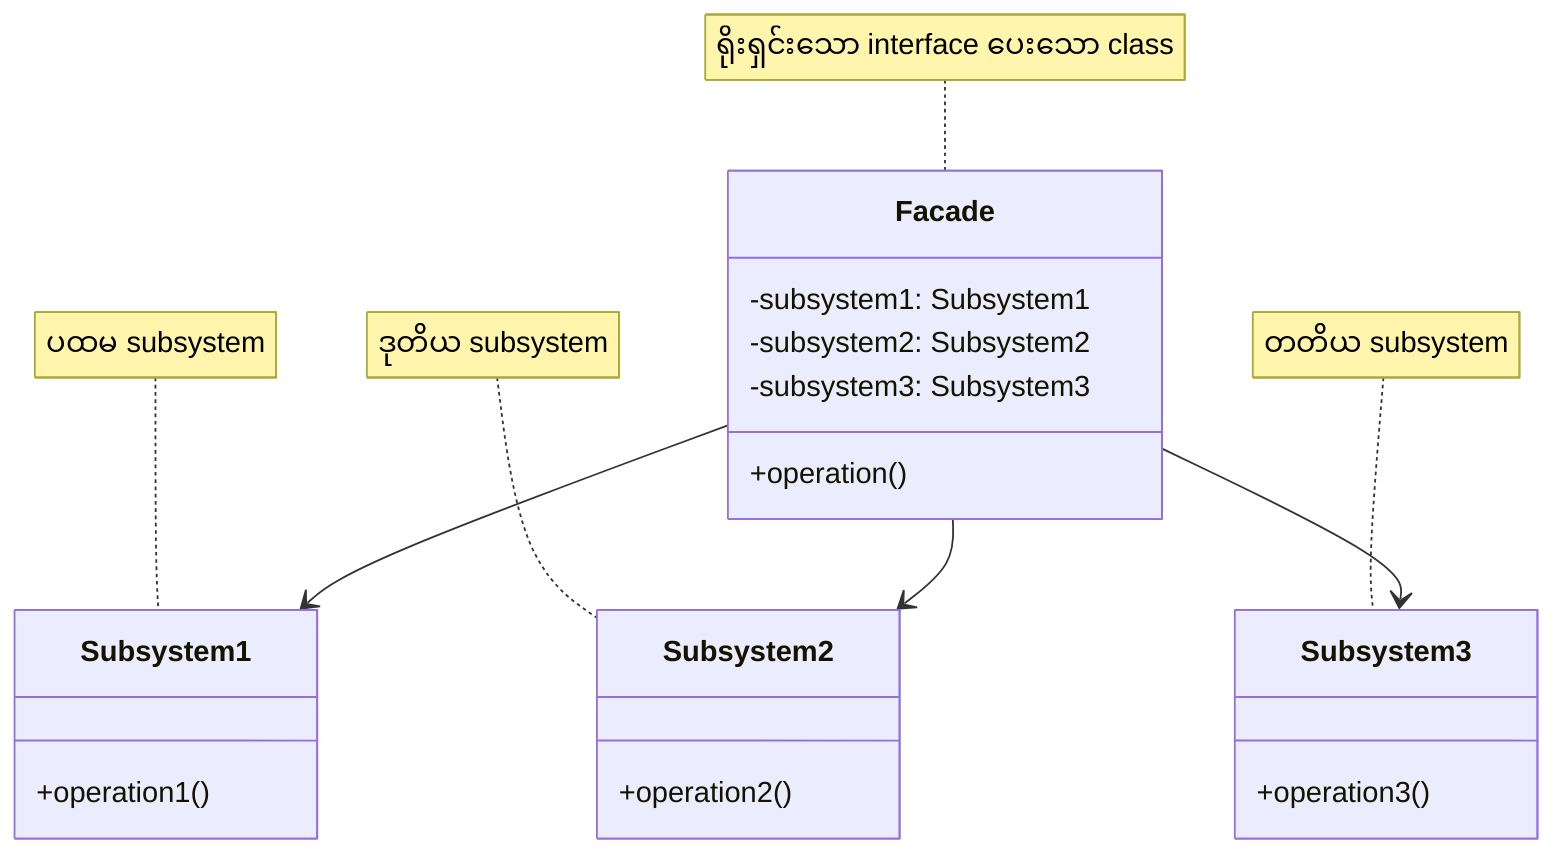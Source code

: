 classDiagram
    class Facade {
        -subsystem1: Subsystem1
        -subsystem2: Subsystem2
        -subsystem3: Subsystem3
        +operation()
    }
    class Subsystem1 {
        +operation1()
    }
    class Subsystem2 {
        +operation2()
    }
    class Subsystem3 {
        +operation3()
    }

    Facade --> Subsystem1
    Facade --> Subsystem2
    Facade --> Subsystem3

    note for Facade "ရိုးရှင်းသော interface ပေးသော class"
    note for Subsystem1 "ပထမ subsystem"
    note for Subsystem2 "ဒုတိယ subsystem"
    note for Subsystem3 "တတိယ subsystem"